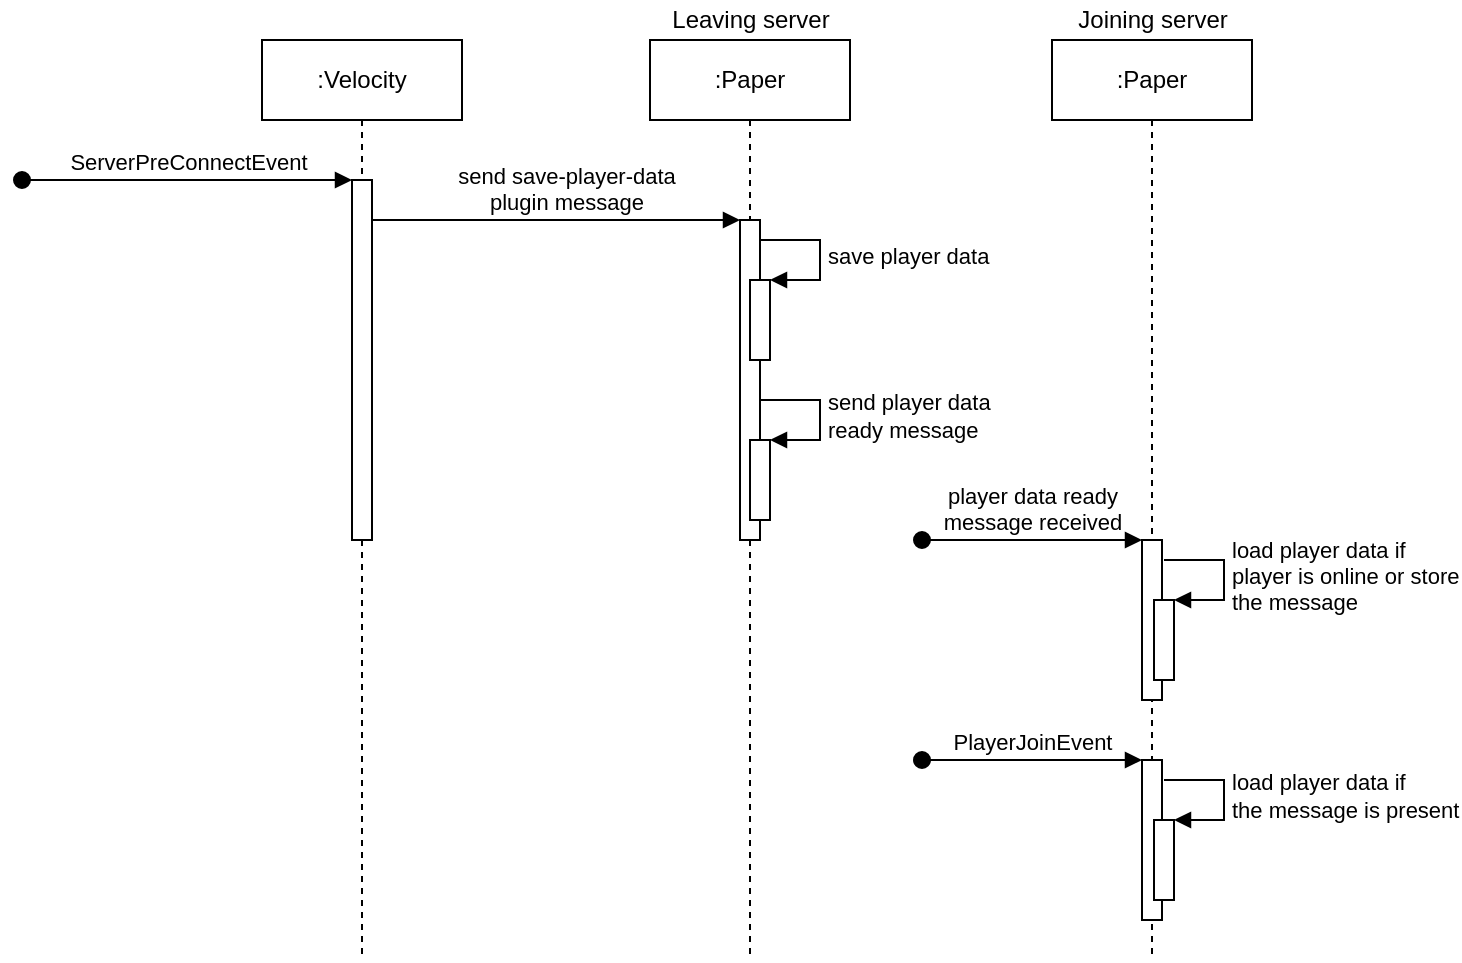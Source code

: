 <mxfile version="16.0.0" type="device"><diagram id="PjcJQCsXHHY-AF3qKcxf" name="Page-1"><mxGraphModel dx="1422" dy="754" grid="1" gridSize="10" guides="1" tooltips="1" connect="1" arrows="1" fold="1" page="1" pageScale="1" pageWidth="827" pageHeight="1169" math="0" shadow="0"><root><mxCell id="0"/><mxCell id="1" parent="0"/><mxCell id="EKMz69x7-7LyeMw_pkYd-1" value=":Velocity" style="shape=umlLifeline;perimeter=lifelinePerimeter;whiteSpace=wrap;html=1;container=1;collapsible=0;recursiveResize=0;outlineConnect=0;" parent="1" vertex="1"><mxGeometry x="170" y="60" width="100" height="460" as="geometry"/></mxCell><mxCell id="EKMz69x7-7LyeMw_pkYd-4" value="ServerPreConnectEvent" style="html=1;verticalAlign=bottom;startArrow=oval;endArrow=block;startSize=8;rounded=0;" parent="EKMz69x7-7LyeMw_pkYd-1" target="EKMz69x7-7LyeMw_pkYd-3" edge="1"><mxGeometry relative="1" as="geometry"><mxPoint x="-120" y="70" as="sourcePoint"/></mxGeometry></mxCell><mxCell id="EKMz69x7-7LyeMw_pkYd-3" value="" style="html=1;points=[];perimeter=orthogonalPerimeter;" parent="EKMz69x7-7LyeMw_pkYd-1" vertex="1"><mxGeometry x="45" y="70" width="10" height="180" as="geometry"/></mxCell><mxCell id="EKMz69x7-7LyeMw_pkYd-2" value=":Paper" style="shape=umlLifeline;perimeter=lifelinePerimeter;whiteSpace=wrap;html=1;container=1;collapsible=0;recursiveResize=0;outlineConnect=0;" parent="1" vertex="1"><mxGeometry x="364" y="60" width="100" height="460" as="geometry"/></mxCell><mxCell id="EKMz69x7-7LyeMw_pkYd-8" value="" style="html=1;points=[];perimeter=orthogonalPerimeter;" parent="EKMz69x7-7LyeMw_pkYd-2" vertex="1"><mxGeometry x="45" y="90" width="10" height="160" as="geometry"/></mxCell><mxCell id="EKMz69x7-7LyeMw_pkYd-12" value="" style="html=1;points=[];perimeter=orthogonalPerimeter;" parent="EKMz69x7-7LyeMw_pkYd-2" vertex="1"><mxGeometry x="50" y="120" width="10" height="40" as="geometry"/></mxCell><mxCell id="EKMz69x7-7LyeMw_pkYd-13" value="save player data" style="edgeStyle=orthogonalEdgeStyle;html=1;align=left;spacingLeft=2;endArrow=block;rounded=0;entryX=1;entryY=0;" parent="EKMz69x7-7LyeMw_pkYd-2" target="EKMz69x7-7LyeMw_pkYd-12" edge="1"><mxGeometry relative="1" as="geometry"><mxPoint x="55" y="100" as="sourcePoint"/><Array as="points"><mxPoint x="85" y="100"/></Array></mxGeometry></mxCell><mxCell id="EKMz69x7-7LyeMw_pkYd-14" value="" style="html=1;points=[];perimeter=orthogonalPerimeter;" parent="EKMz69x7-7LyeMw_pkYd-2" vertex="1"><mxGeometry x="50" y="200" width="10" height="40" as="geometry"/></mxCell><mxCell id="EKMz69x7-7LyeMw_pkYd-15" value="send player data &lt;br&gt;ready message" style="edgeStyle=orthogonalEdgeStyle;html=1;align=left;spacingLeft=2;endArrow=block;rounded=0;entryX=1;entryY=0;" parent="EKMz69x7-7LyeMw_pkYd-2" target="EKMz69x7-7LyeMw_pkYd-14" edge="1"><mxGeometry relative="1" as="geometry"><mxPoint x="55" y="180" as="sourcePoint"/><Array as="points"><mxPoint x="85" y="180"/></Array></mxGeometry></mxCell><mxCell id="EKMz69x7-7LyeMw_pkYd-9" value="send save-player-data &lt;br&gt;plugin message" style="html=1;verticalAlign=bottom;endArrow=block;entryX=0;entryY=0;rounded=0;" parent="1" source="EKMz69x7-7LyeMw_pkYd-3" target="EKMz69x7-7LyeMw_pkYd-8" edge="1"><mxGeometry x="0.05" relative="1" as="geometry"><mxPoint x="290" y="140" as="sourcePoint"/><mxPoint as="offset"/></mxGeometry></mxCell><mxCell id="EKMz69x7-7LyeMw_pkYd-11" value="Leaving server" style="text;html=1;align=center;verticalAlign=middle;resizable=0;points=[];autosize=1;strokeColor=none;fillColor=none;" parent="1" vertex="1"><mxGeometry x="369" y="40" width="90" height="20" as="geometry"/></mxCell><mxCell id="EKMz69x7-7LyeMw_pkYd-16" value=":Paper" style="shape=umlLifeline;perimeter=lifelinePerimeter;whiteSpace=wrap;html=1;container=1;collapsible=0;recursiveResize=0;outlineConnect=0;" parent="1" vertex="1"><mxGeometry x="565" y="60" width="100" height="460" as="geometry"/></mxCell><mxCell id="EKMz69x7-7LyeMw_pkYd-29" value="" style="html=1;points=[];perimeter=orthogonalPerimeter;" parent="EKMz69x7-7LyeMw_pkYd-16" vertex="1"><mxGeometry x="45" y="360" width="10" height="80" as="geometry"/></mxCell><mxCell id="EKMz69x7-7LyeMw_pkYd-30" value="PlayerJoinEvent" style="html=1;verticalAlign=bottom;startArrow=oval;endArrow=block;startSize=8;rounded=0;" parent="EKMz69x7-7LyeMw_pkYd-16" target="EKMz69x7-7LyeMw_pkYd-29" edge="1"><mxGeometry relative="1" as="geometry"><mxPoint x="-65" y="360" as="sourcePoint"/></mxGeometry></mxCell><mxCell id="EKMz69x7-7LyeMw_pkYd-31" value="" style="html=1;points=[];perimeter=orthogonalPerimeter;" parent="EKMz69x7-7LyeMw_pkYd-16" vertex="1"><mxGeometry x="51" y="390" width="10" height="40" as="geometry"/></mxCell><mxCell id="EKMz69x7-7LyeMw_pkYd-32" value="load player data if &lt;br&gt;the message is present" style="edgeStyle=orthogonalEdgeStyle;html=1;align=left;spacingLeft=2;endArrow=block;rounded=0;entryX=1;entryY=0;" parent="EKMz69x7-7LyeMw_pkYd-16" target="EKMz69x7-7LyeMw_pkYd-31" edge="1"><mxGeometry relative="1" as="geometry"><mxPoint x="56" y="370" as="sourcePoint"/><Array as="points"><mxPoint x="86" y="370"/></Array></mxGeometry></mxCell><mxCell id="EKMz69x7-7LyeMw_pkYd-22" value="Joining server" style="text;html=1;align=center;verticalAlign=middle;resizable=0;points=[];autosize=1;strokeColor=none;fillColor=none;" parent="1" vertex="1"><mxGeometry x="570" y="40" width="90" height="20" as="geometry"/></mxCell><mxCell id="EKMz69x7-7LyeMw_pkYd-23" value="" style="html=1;points=[];perimeter=orthogonalPerimeter;" parent="1" vertex="1"><mxGeometry x="610" y="310" width="10" height="80" as="geometry"/></mxCell><mxCell id="EKMz69x7-7LyeMw_pkYd-24" value="player data ready&lt;br&gt;message received" style="html=1;verticalAlign=bottom;startArrow=oval;endArrow=block;startSize=8;rounded=0;" parent="1" target="EKMz69x7-7LyeMw_pkYd-23" edge="1"><mxGeometry relative="1" as="geometry"><mxPoint x="500" y="310" as="sourcePoint"/></mxGeometry></mxCell><mxCell id="EKMz69x7-7LyeMw_pkYd-27" value="" style="html=1;points=[];perimeter=orthogonalPerimeter;" parent="1" vertex="1"><mxGeometry x="616" y="340" width="10" height="40" as="geometry"/></mxCell><mxCell id="EKMz69x7-7LyeMw_pkYd-28" value="load player data if &lt;br&gt;player is online or store &lt;br&gt;the message" style="edgeStyle=orthogonalEdgeStyle;html=1;align=left;spacingLeft=2;endArrow=block;rounded=0;entryX=1;entryY=0;" parent="1" target="EKMz69x7-7LyeMw_pkYd-27" edge="1"><mxGeometry relative="1" as="geometry"><mxPoint x="621" y="320" as="sourcePoint"/><Array as="points"><mxPoint x="651" y="320"/></Array></mxGeometry></mxCell></root></mxGraphModel></diagram></mxfile>